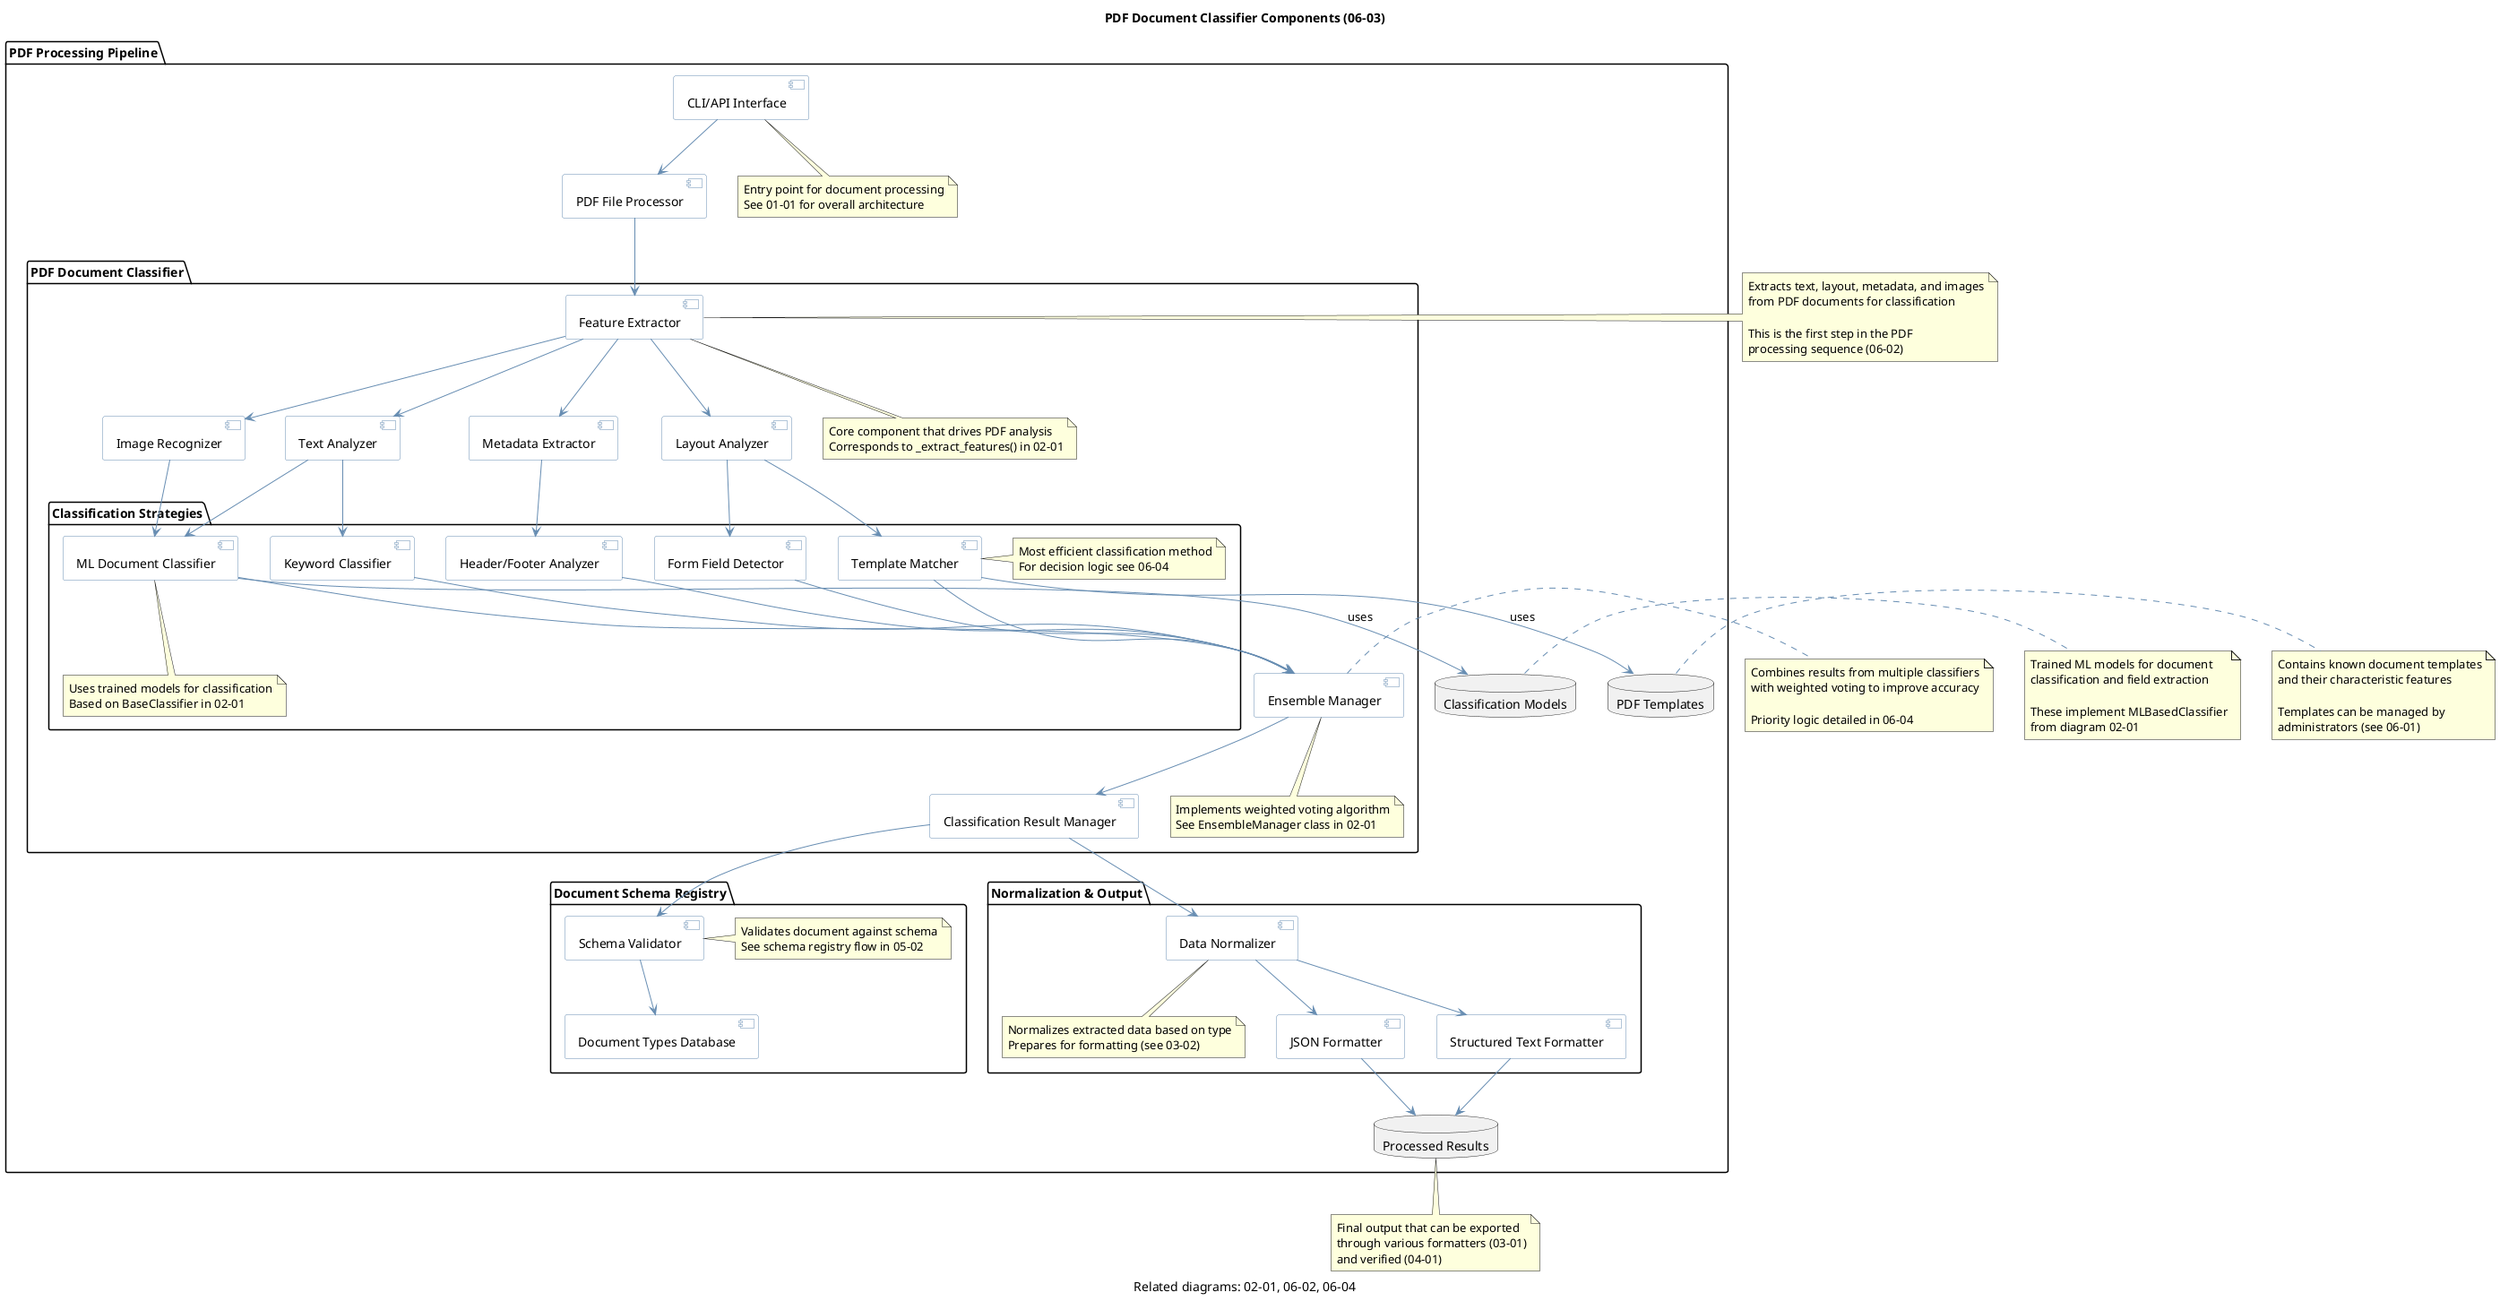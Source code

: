 ' Configure PlantUML server
!define PLANTUML_SERVER_URL https://www.plantuml.com/plantuml

@startuml PDF_Classifier_Components
skinparam componentStyle uml2
skinparam component {
  BorderColor #678DB2
  BackgroundColor #FFFFFF
  ArrowColor #678DB2
}

' Title with diagram cross-references
title PDF Document Classifier Components (06-03)
caption Related diagrams: 02-01, 06-02, 06-04

package "PDF Processing Pipeline" {
  [CLI/API Interface] as Interface
  [PDF File Processor] as FileProcessor
  note bottom of Interface
    Entry point for document processing
    See 01-01 for overall architecture
  end note
  
  package "PDF Document Classifier" {
    [Feature Extractor] as FeatureExtractor
    [Text Analyzer] as TextAnalyzer
    [Layout Analyzer] as LayoutAnalyzer
    [Metadata Extractor] as MetadataExtractor
    [Image Recognizer] as ImageRecognizer
    note bottom of FeatureExtractor
      Core component that drives PDF analysis
      Corresponds to _extract_features() in 02-01
    end note
    
    package "Classification Strategies" {
      [Template Matcher] as TemplateMatcher
      [Keyword Classifier] as KeywordClassifier
      [Header/Footer Analyzer] as HeaderFooter
      [ML Document Classifier] as MLClassifier
      [Form Field Detector] as FormDetector
      note right of TemplateMatcher
        Most efficient classification method
        For decision logic see 06-04
      end note
      note bottom of MLClassifier
        Uses trained models for classification
        Based on BaseClassifier in 02-01
      end note
    }
    
    [Ensemble Manager] as EnsembleManager
    [Classification Result Manager] as ResultManager
    note bottom of EnsembleManager
      Implements weighted voting algorithm
      See EnsembleManager class in 02-01
    end note
  }
  
  package "Document Schema Registry" {
    [Schema Validator] as SchemaValidator
    [Document Types Database] as DocTypeDB
    note right of SchemaValidator
      Validates document against schema
      See schema registry flow in 05-02
    end note
  }
  
  package "Normalization & Output" {
    [Data Normalizer] as Normalizer
    [JSON Formatter] as JSONFormatter
    [Structured Text Formatter] as TextFormatter
    note bottom of Normalizer
      Normalizes extracted data based on type
      Prepares for formatting (see 03-02)
    end note
  }
  
  database "PDF Templates" as Templates
  database "Classification Models" as Models
  database "Processed Results" as Results
}

' Main flow
Interface --> FileProcessor
FileProcessor --> FeatureExtractor
FeatureExtractor --> TextAnalyzer
FeatureExtractor --> LayoutAnalyzer
FeatureExtractor --> MetadataExtractor
FeatureExtractor --> ImageRecognizer

TextAnalyzer --> KeywordClassifier
LayoutAnalyzer --> TemplateMatcher
LayoutAnalyzer --> FormDetector
MetadataExtractor --> HeaderFooter
TextAnalyzer --> MLClassifier
ImageRecognizer --> MLClassifier

KeywordClassifier --> EnsembleManager
TemplateMatcher --> EnsembleManager
HeaderFooter --> EnsembleManager
MLClassifier --> EnsembleManager
FormDetector --> EnsembleManager

EnsembleManager --> ResultManager
ResultManager --> SchemaValidator
SchemaValidator --> DocTypeDB

ResultManager --> Normalizer
Normalizer --> JSONFormatter
Normalizer --> TextFormatter

JSONFormatter --> Results
TextFormatter --> Results

' External dependencies
TemplateMatcher --> Templates : "uses"
MLClassifier --> Models : "uses"

' Notes
note right of FeatureExtractor
  Extracts text, layout, metadata, and images
  from PDF documents for classification
  
  This is the first step in the PDF
  processing sequence (06-02)
end note

note right of EnsembleManager
  Combines results from multiple classifiers
  with weighted voting to improve accuracy
  
  Priority logic detailed in 06-04
end note

note right of Templates
  Contains known document templates
  and their characteristic features
  
  Templates can be managed by
  administrators (see 06-01)
end note

note right of Models
  Trained ML models for document
  classification and field extraction
  
  These implement MLBasedClassifier
  from diagram 02-01
end note

note bottom of Results
  Final output that can be exported
  through various formatters (03-01)
  and verified (04-01)
end note

@enduml
